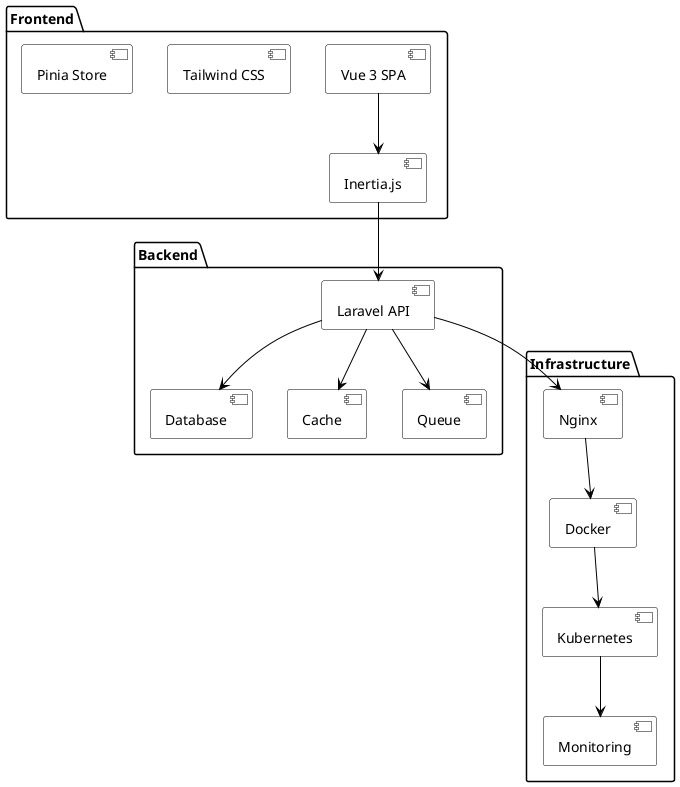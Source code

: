 @startuml System Architecture

!define RECTANGLE class
!define INTERFACE interface
!define COMPONENT component
!define PACKAGE package

skinparam backgroundColor white
skinparam classBackgroundColor white
skinparam classBorderColor black
skinparam classArrowColor black
skinparam interfaceBackgroundColor white
skinparam interfaceBorderColor black
skinparam componentBackgroundColor white
skinparam componentBorderColor black
skinparam packageBackgroundColor white
skinparam packageBorderColor black

PACKAGE "Frontend" {
    COMPONENT "Vue 3 SPA" as vue
    COMPONENT "Inertia.js" as inertia
    COMPONENT "Tailwind CSS" as tailwind
    COMPONENT "Pinia Store" as pinia
}

PACKAGE "Backend" {
    COMPONENT "Laravel API" as laravel
    COMPONENT "Database" as db
    COMPONENT "Cache" as cache
    COMPONENT "Queue" as queue
}

PACKAGE "Infrastructure" {
    COMPONENT "Docker" as docker
    COMPONENT "Kubernetes" as k8s
    COMPONENT "Nginx" as nginx
    COMPONENT "Monitoring" as monitoring
}

vue --> inertia
inertia --> laravel
laravel --> db
laravel --> cache
laravel --> queue
laravel --> nginx
nginx --> docker
docker --> k8s
k8s --> monitoring

@enduml 

!define RECTANGLE class
!define INTERFACE interface
!define COMPONENT component
!define PACKAGE package

skinparam backgroundColor white
skinparam classBackgroundColor white
skinparam classBorderColor black
skinparam classArrowColor black
skinparam interfaceBackgroundColor white
skinparam interfaceBorderColor black
skinparam componentBackgroundColor white
skinparam componentBorderColor black
skinparam packageBackgroundColor white
skinparam packageBorderColor black

PACKAGE "Frontend" {
    COMPONENT "Vue 3 SPA" as vue
    COMPONENT "Inertia.js" as inertia
    COMPONENT "Tailwind CSS" as tailwind
    COMPONENT "Pinia Store" as pinia
}

PACKAGE "Backend" {
    COMPONENT "Laravel API" as laravel
    COMPONENT "Database" as db
    COMPONENT "Cache" as cache
    COMPONENT "Queue" as queue
}

PACKAGE "Infrastructure" {
    COMPONENT "Docker" as docker
    COMPONENT "Kubernetes" as k8s
    COMPONENT "Nginx" as nginx
    COMPONENT "Monitoring" as monitoring
}

vue --> inertia
inertia --> laravel
laravel --> db
laravel --> cache
laravel --> queue
laravel --> nginx
nginx --> docker
docker --> k8s
k8s --> monitoring

@enduml 
 